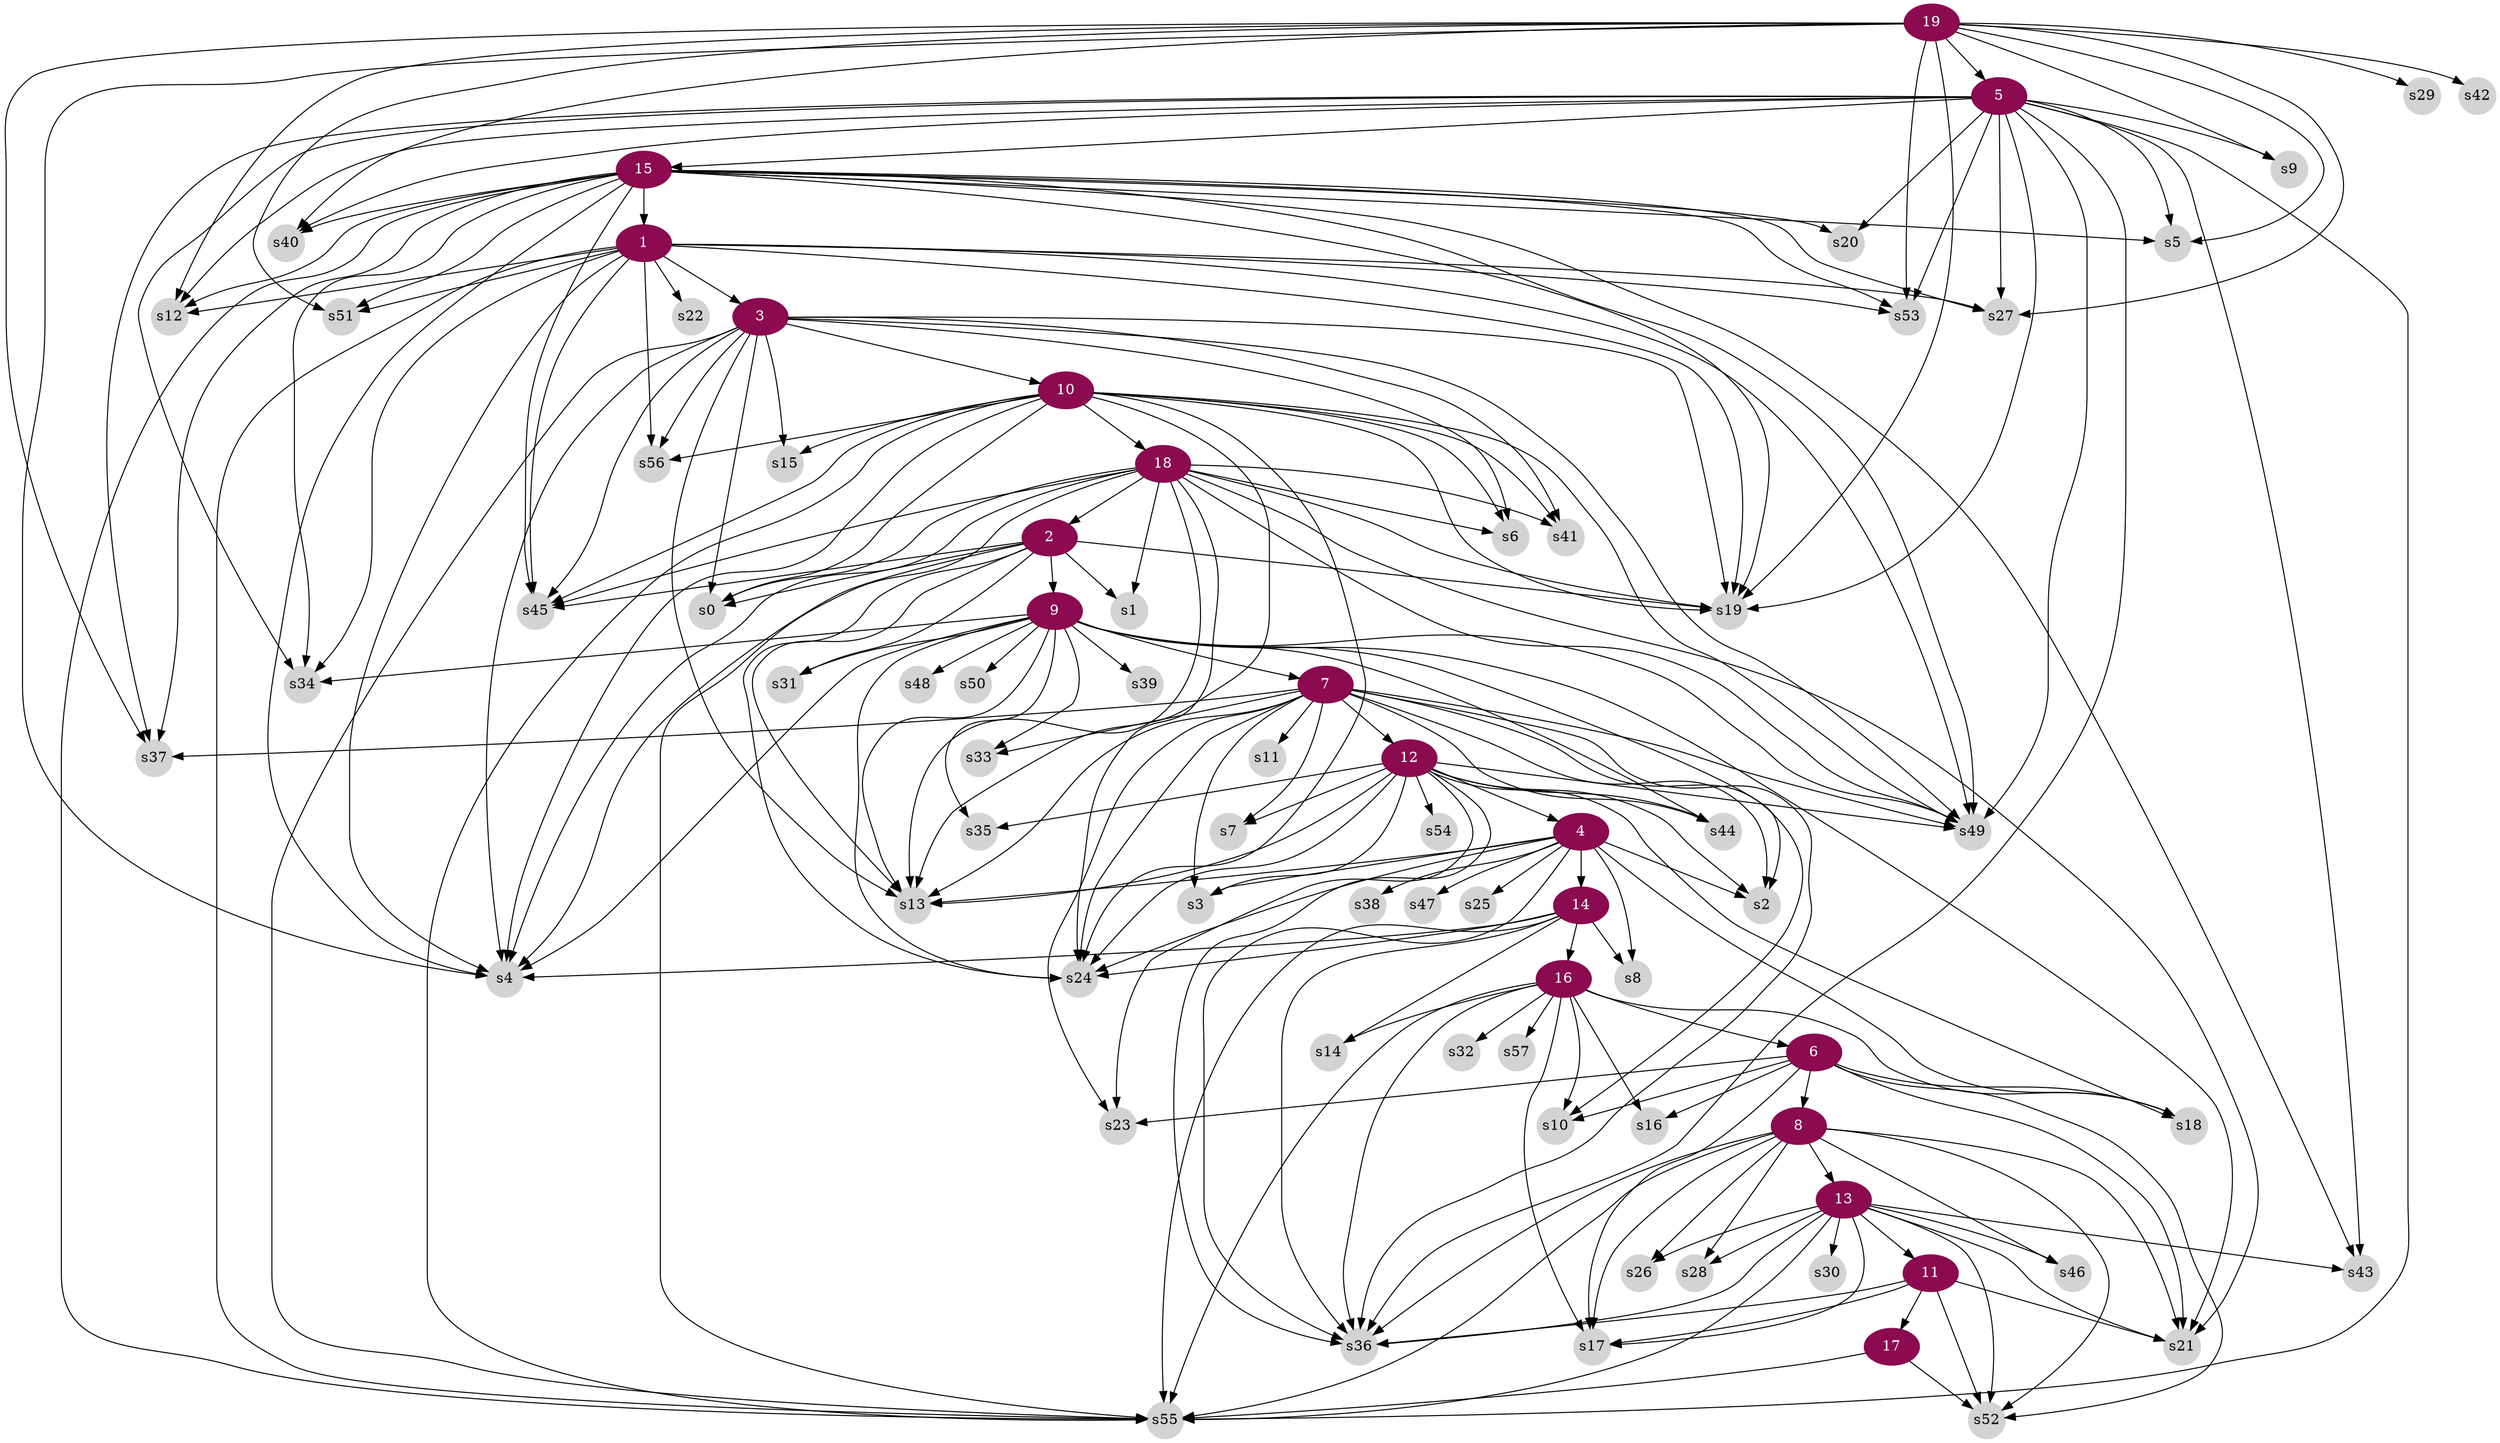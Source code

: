 digraph g{
node [color=deeppink4, style=filled, fontcolor=white];	
15 -> 1;
18 -> 2;
1 -> 3;
12 -> 4;
19 -> 5;
16 -> 6;
9 -> 7;
6 -> 8;
2 -> 9;
3 -> 10;
13 -> 11;
7 -> 12;
8 -> 13;
4 -> 14;
5 -> 15;
14 -> 16;
11 -> 17;
10 -> 18;
node [color=lightgrey, style=filled, fontcolor=black, shape=circle, fixedsize=true];  
1 -> s4;
1 -> s12;
1 -> s19;
1 -> s22;
1 -> s27;
1 -> s34;
1 -> s45;
1 -> s49;
1 -> s51;
1 -> s53;
1 -> s55;
1 -> s56;
2 -> s0;
2 -> s1;
2 -> s4;
2 -> s13;
2 -> s19;
2 -> s24;
2 -> s31;
2 -> s45;
3 -> s0;
3 -> s4;
3 -> s6;
3 -> s13;
3 -> s15;
3 -> s19;
3 -> s41;
3 -> s45;
3 -> s49;
3 -> s55;
3 -> s56;
4 -> s2;
4 -> s3;
4 -> s8;
4 -> s13;
4 -> s18;
4 -> s24;
4 -> s25;
4 -> s36;
4 -> s38;
4 -> s47;
5 -> s5;
5 -> s9;
5 -> s12;
5 -> s19;
5 -> s20;
5 -> s27;
5 -> s34;
5 -> s36;
5 -> s37;
5 -> s40;
5 -> s43;
5 -> s49;
5 -> s53;
5 -> s55;
6 -> s10;
6 -> s16;
6 -> s17;
6 -> s18;
6 -> s21;
6 -> s23;
6 -> s52;
7 -> s2;
7 -> s3;
7 -> s7;
7 -> s10;
7 -> s11;
7 -> s13;
7 -> s23;
7 -> s24;
7 -> s33;
7 -> s36;
7 -> s37;
7 -> s44;
7 -> s49;
8 -> s17;
8 -> s21;
8 -> s26;
8 -> s28;
8 -> s36;
8 -> s46;
8 -> s52;
8 -> s55;
9 -> s2;
9 -> s4;
9 -> s13;
9 -> s21;
9 -> s24;
9 -> s31;
9 -> s33;
9 -> s34;
9 -> s35;
9 -> s39;
9 -> s44;
9 -> s48;
9 -> s49;
9 -> s50;
10 -> s0;
10 -> s4;
10 -> s6;
10 -> s13;
10 -> s15;
10 -> s19;
10 -> s24;
10 -> s41;
10 -> s45;
10 -> s49;
10 -> s55;
10 -> s56;
11 -> s17;
11 -> s21;
11 -> s36;
11 -> s52;
12 -> s2;
12 -> s3;
12 -> s7;
12 -> s13;
12 -> s18;
12 -> s23;
12 -> s24;
12 -> s35;
12 -> s36;
12 -> s44;
12 -> s49;
12 -> s54;
13 -> s17;
13 -> s21;
13 -> s26;
13 -> s28;
13 -> s30;
13 -> s36;
13 -> s43;
13 -> s46;
13 -> s52;
13 -> s55;
14 -> s4;
14 -> s8;
14 -> s14;
14 -> s24;
14 -> s36;
14 -> s55;
15 -> s4;
15 -> s5;
15 -> s12;
15 -> s19;
15 -> s20;
15 -> s27;
15 -> s34;
15 -> s37;
15 -> s40;
15 -> s43;
15 -> s45;
15 -> s49;
15 -> s51;
15 -> s53;
15 -> s55;
16 -> s10;
16 -> s14;
16 -> s16;
16 -> s17;
16 -> s18;
16 -> s32;
16 -> s36;
16 -> s55;
16 -> s57;
17 -> s52;
17 -> s55;
18 -> s0;
18 -> s1;
18 -> s4;
18 -> s6;
18 -> s13;
18 -> s19;
18 -> s21;
18 -> s24;
18 -> s41;
18 -> s45;
18 -> s49;
18 -> s55;
19 -> s4;
19 -> s5;
19 -> s9;
19 -> s12;
19 -> s19;
19 -> s27;
19 -> s29;
19 -> s37;
19 -> s40;
19 -> s42;
19 -> s51;
19 -> s53;
}

